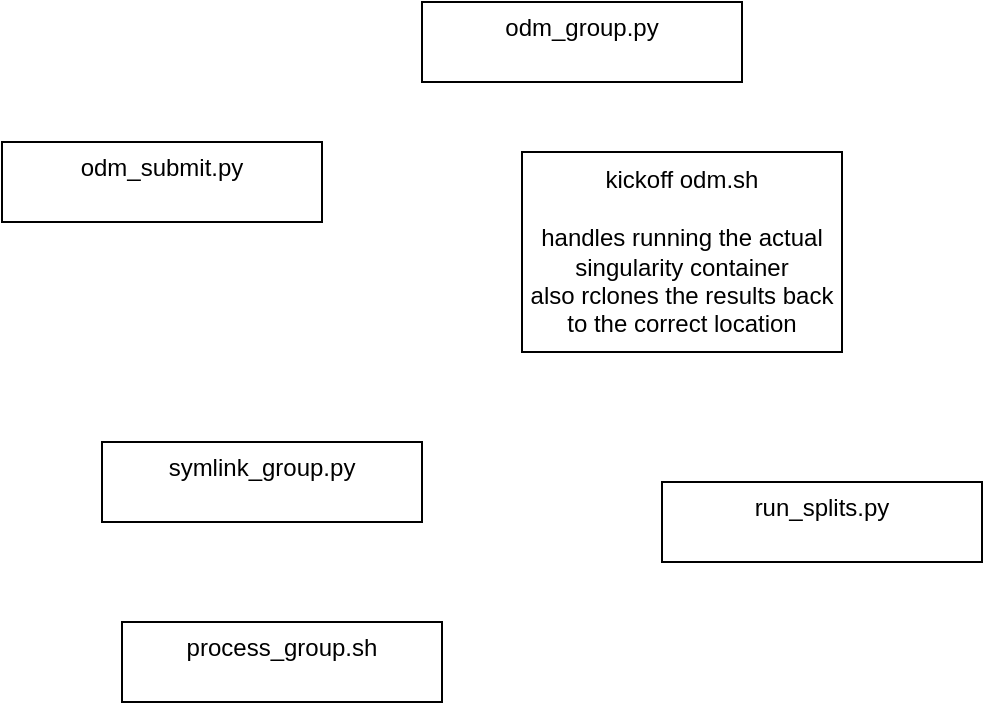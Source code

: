 <mxfile version="21.7.1" type="github">
  <diagram name="Page-1" id="8NhwypWuLb9t9XTJERLw">
    <mxGraphModel dx="679" dy="766" grid="1" gridSize="10" guides="1" tooltips="1" connect="1" arrows="1" fold="1" page="1" pageScale="1" pageWidth="850" pageHeight="1100" math="0" shadow="0">
      <root>
        <mxCell id="0" />
        <mxCell id="1" parent="0" />
        <mxCell id="U7j5HWY1Nn_W8iYrInw6-1" value="&lt;div&gt;kickoff odm.sh&lt;/div&gt;&lt;div&gt;&lt;br&gt;&lt;/div&gt;&lt;div&gt;handles running the actual singularity container&lt;/div&gt;&lt;div&gt;also rclones the results back to the correct location&lt;br&gt;&lt;/div&gt;" style="rounded=0;whiteSpace=wrap;html=1;resizeHeight=1;fixedWidth=1;autosize=1;" vertex="1" parent="1">
          <mxGeometry x="300" y="265" width="160" height="100" as="geometry" />
        </mxCell>
        <mxCell id="U7j5HWY1Nn_W8iYrInw6-2" value="&lt;div&gt;odm_submit.py&lt;/div&gt;&lt;div&gt;&lt;br&gt;&lt;/div&gt;" style="rounded=0;whiteSpace=wrap;html=1;resizeHeight=1;fixedWidth=1;autosize=1;" vertex="1" parent="1">
          <mxGeometry x="40" y="260" width="160" height="40" as="geometry" />
        </mxCell>
        <mxCell id="U7j5HWY1Nn_W8iYrInw6-3" value="&lt;div&gt;odm_group.py&lt;/div&gt;&lt;div&gt;&lt;br&gt;&lt;/div&gt;" style="rounded=0;whiteSpace=wrap;html=1;resizeHeight=1;fixedWidth=1;autosize=1;" vertex="1" parent="1">
          <mxGeometry x="250" y="190" width="160" height="40" as="geometry" />
        </mxCell>
        <mxCell id="U7j5HWY1Nn_W8iYrInw6-4" value="&lt;div&gt;run_splits.py&lt;/div&gt;&lt;div&gt;&lt;br&gt;&lt;/div&gt;" style="rounded=0;whiteSpace=wrap;html=1;resizeHeight=1;fixedWidth=1;autosize=1;" vertex="1" parent="1">
          <mxGeometry x="370" y="430" width="160" height="40" as="geometry" />
        </mxCell>
        <mxCell id="U7j5HWY1Nn_W8iYrInw6-5" value="&lt;div&gt;symlink_group.py&lt;/div&gt;&lt;div&gt;&lt;br&gt;&lt;/div&gt;" style="rounded=0;whiteSpace=wrap;html=1;resizeHeight=1;fixedWidth=1;autosize=1;" vertex="1" parent="1">
          <mxGeometry x="90" y="410" width="160" height="40" as="geometry" />
        </mxCell>
        <mxCell id="U7j5HWY1Nn_W8iYrInw6-6" value="&lt;div&gt;process_group.sh&lt;/div&gt;&lt;div&gt;&lt;br&gt;&lt;/div&gt;" style="rounded=0;whiteSpace=wrap;html=1;resizeHeight=1;fixedWidth=1;autosize=1;" vertex="1" parent="1">
          <mxGeometry x="100" y="500" width="160" height="40" as="geometry" />
        </mxCell>
      </root>
    </mxGraphModel>
  </diagram>
</mxfile>
